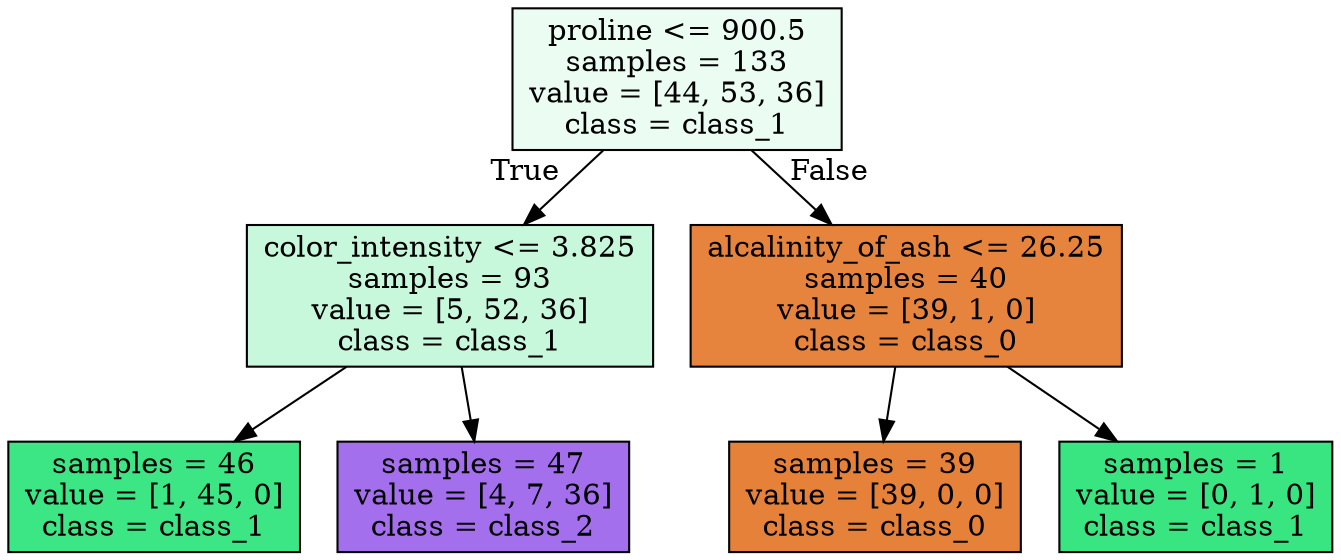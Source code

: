 digraph Tree {
node [shape=box, style="filled", color="black"] ;
0 [label="proline <= 900.5\nsamples = 133\nvalue = [44, 53, 36]\nclass = class_1", fillcolor="#ebfcf2"] ;
1 [label="color_intensity <= 3.825\nsamples = 93\nvalue = [5, 52, 36]\nclass = class_1", fillcolor="#c7f8dc"] ;
0 -> 1 [labeldistance=2.5, labelangle=45, headlabel="True"] ;
2 [label="samples = 46\nvalue = [1, 45, 0]\nclass = class_1", fillcolor="#3de684"] ;
1 -> 2 ;
3 [label="samples = 47\nvalue = [4, 7, 36]\nclass = class_2", fillcolor="#a46fec"] ;
1 -> 3 ;
4 [label="alcalinity_of_ash <= 26.25\nsamples = 40\nvalue = [39, 1, 0]\nclass = class_0", fillcolor="#e6843e"] ;
0 -> 4 [labeldistance=2.5, labelangle=-45, headlabel="False"] ;
5 [label="samples = 39\nvalue = [39, 0, 0]\nclass = class_0", fillcolor="#e58139"] ;
4 -> 5 ;
6 [label="samples = 1\nvalue = [0, 1, 0]\nclass = class_1", fillcolor="#39e581"] ;
4 -> 6 ;
}